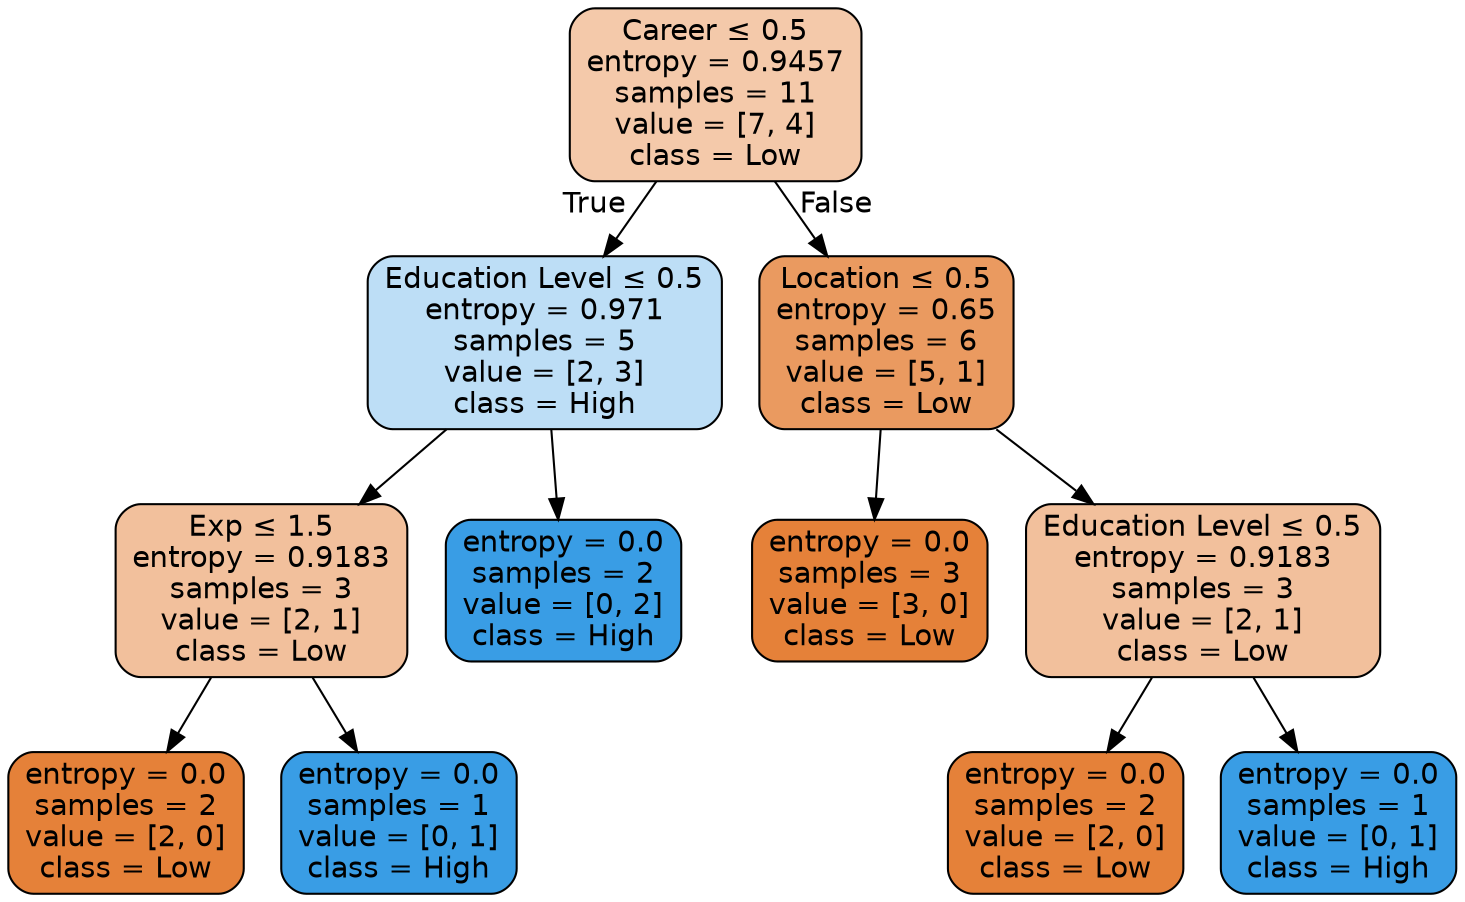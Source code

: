 digraph Tree {
node [shape=box, style="filled, rounded", color="black", fontname=helvetica] ;
edge [fontname=helvetica] ;
0 [label=<Career &le; 0.5<br/>entropy = 0.9457<br/>samples = 11<br/>value = [7, 4]<br/>class = Low>, fillcolor="#e581396d"] ;
1 [label=<Education Level &le; 0.5<br/>entropy = 0.971<br/>samples = 5<br/>value = [2, 3]<br/>class = High>, fillcolor="#399de555"] ;
0 -> 1 [labeldistance=2.5, labelangle=45, headlabel="True"] ;
2 [label=<Exp &le; 1.5<br/>entropy = 0.9183<br/>samples = 3<br/>value = [2, 1]<br/>class = Low>, fillcolor="#e581397f"] ;
1 -> 2 ;
3 [label=<entropy = 0.0<br/>samples = 2<br/>value = [2, 0]<br/>class = Low>, fillcolor="#e58139ff"] ;
2 -> 3 ;
4 [label=<entropy = 0.0<br/>samples = 1<br/>value = [0, 1]<br/>class = High>, fillcolor="#399de5ff"] ;
2 -> 4 ;
5 [label=<entropy = 0.0<br/>samples = 2<br/>value = [0, 2]<br/>class = High>, fillcolor="#399de5ff"] ;
1 -> 5 ;
6 [label=<Location &le; 0.5<br/>entropy = 0.65<br/>samples = 6<br/>value = [5, 1]<br/>class = Low>, fillcolor="#e58139cc"] ;
0 -> 6 [labeldistance=2.5, labelangle=-45, headlabel="False"] ;
7 [label=<entropy = 0.0<br/>samples = 3<br/>value = [3, 0]<br/>class = Low>, fillcolor="#e58139ff"] ;
6 -> 7 ;
8 [label=<Education Level &le; 0.5<br/>entropy = 0.9183<br/>samples = 3<br/>value = [2, 1]<br/>class = Low>, fillcolor="#e581397f"] ;
6 -> 8 ;
9 [label=<entropy = 0.0<br/>samples = 2<br/>value = [2, 0]<br/>class = Low>, fillcolor="#e58139ff"] ;
8 -> 9 ;
10 [label=<entropy = 0.0<br/>samples = 1<br/>value = [0, 1]<br/>class = High>, fillcolor="#399de5ff"] ;
8 -> 10 ;
}